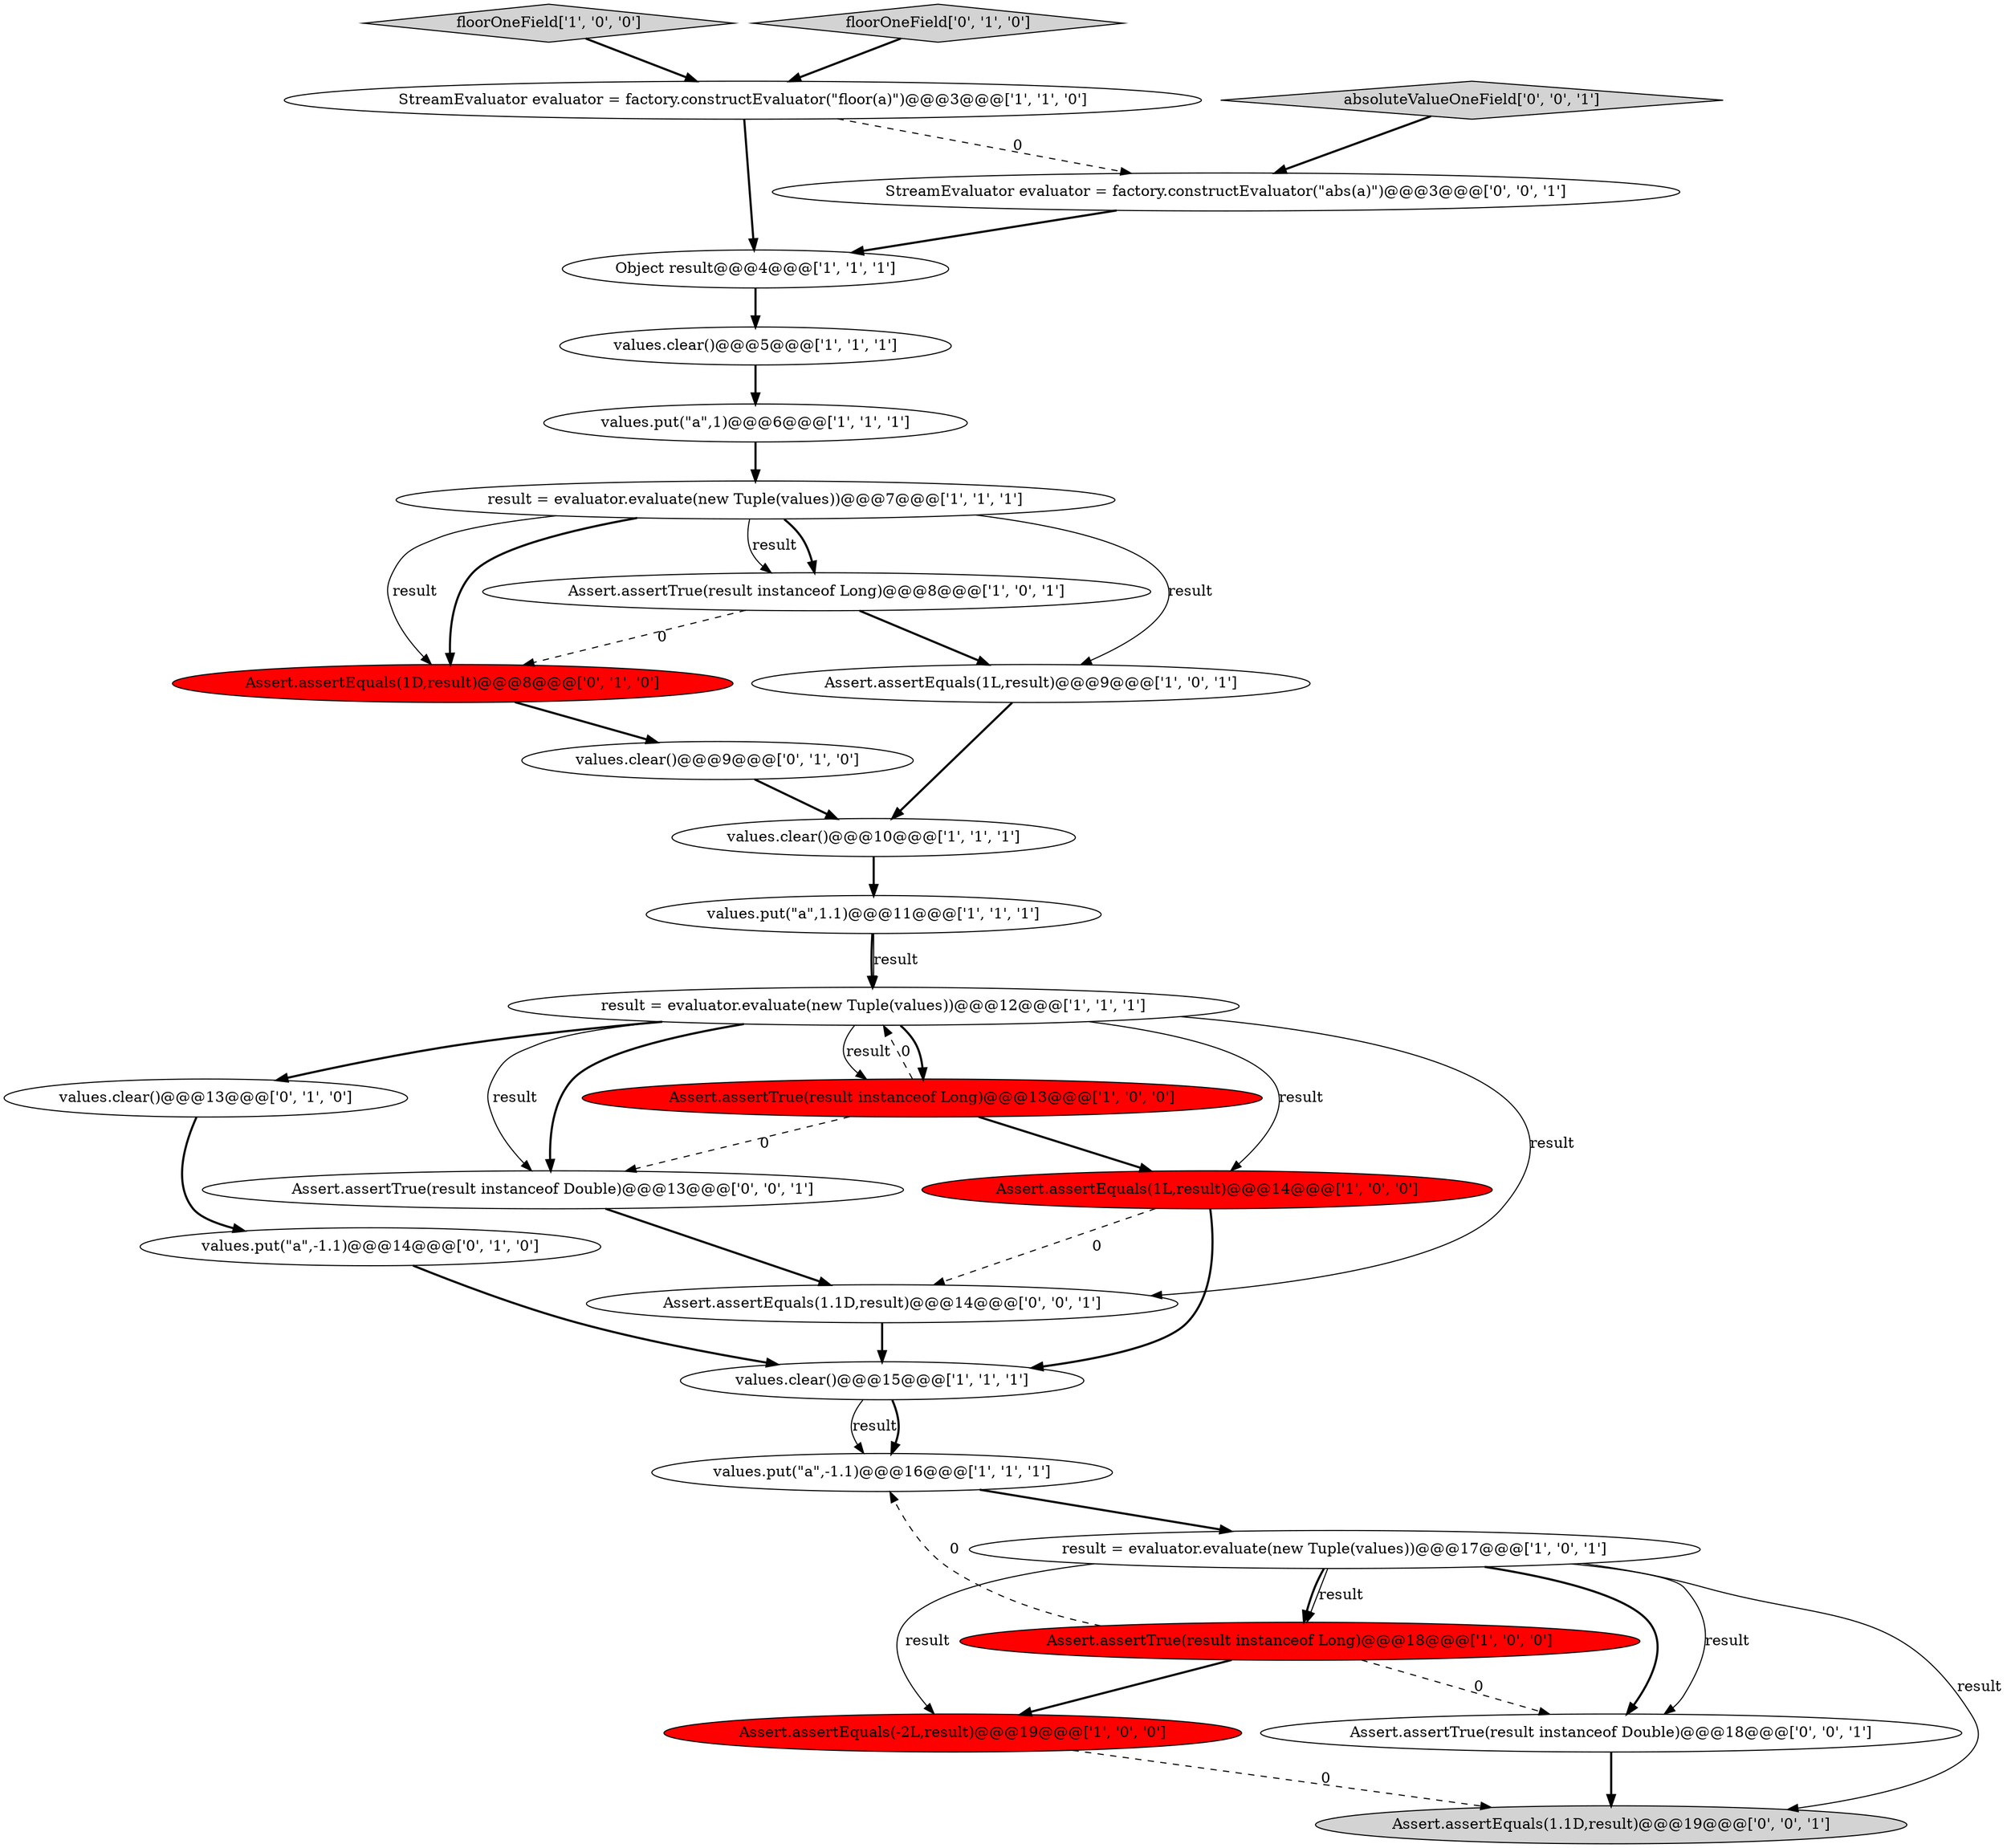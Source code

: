 digraph {
6 [style = filled, label = "values.clear()@@@15@@@['1', '1', '1']", fillcolor = white, shape = ellipse image = "AAA0AAABBB1BBB"];
9 [style = filled, label = "result = evaluator.evaluate(new Tuple(values))@@@12@@@['1', '1', '1']", fillcolor = white, shape = ellipse image = "AAA0AAABBB1BBB"];
20 [style = filled, label = "values.put(\"a\",-1.1)@@@14@@@['0', '1', '0']", fillcolor = white, shape = ellipse image = "AAA0AAABBB2BBB"];
22 [style = filled, label = "values.clear()@@@9@@@['0', '1', '0']", fillcolor = white, shape = ellipse image = "AAA0AAABBB2BBB"];
18 [style = filled, label = "values.clear()@@@13@@@['0', '1', '0']", fillcolor = white, shape = ellipse image = "AAA0AAABBB2BBB"];
2 [style = filled, label = "floorOneField['1', '0', '0']", fillcolor = lightgray, shape = diamond image = "AAA0AAABBB1BBB"];
13 [style = filled, label = "Object result@@@4@@@['1', '1', '1']", fillcolor = white, shape = ellipse image = "AAA0AAABBB1BBB"];
28 [style = filled, label = "Assert.assertEquals(1.1D,result)@@@19@@@['0', '0', '1']", fillcolor = lightgray, shape = ellipse image = "AAA0AAABBB3BBB"];
5 [style = filled, label = "Assert.assertEquals(1L,result)@@@9@@@['1', '0', '1']", fillcolor = white, shape = ellipse image = "AAA0AAABBB1BBB"];
11 [style = filled, label = "values.put(\"a\",-1.1)@@@16@@@['1', '1', '1']", fillcolor = white, shape = ellipse image = "AAA0AAABBB1BBB"];
10 [style = filled, label = "values.put(\"a\",1)@@@6@@@['1', '1', '1']", fillcolor = white, shape = ellipse image = "AAA0AAABBB1BBB"];
24 [style = filled, label = "absoluteValueOneField['0', '0', '1']", fillcolor = lightgray, shape = diamond image = "AAA0AAABBB3BBB"];
3 [style = filled, label = "Assert.assertEquals(1L,result)@@@14@@@['1', '0', '0']", fillcolor = red, shape = ellipse image = "AAA1AAABBB1BBB"];
19 [style = filled, label = "Assert.assertEquals(1D,result)@@@8@@@['0', '1', '0']", fillcolor = red, shape = ellipse image = "AAA1AAABBB2BBB"];
21 [style = filled, label = "floorOneField['0', '1', '0']", fillcolor = lightgray, shape = diamond image = "AAA0AAABBB2BBB"];
7 [style = filled, label = "result = evaluator.evaluate(new Tuple(values))@@@7@@@['1', '1', '1']", fillcolor = white, shape = ellipse image = "AAA0AAABBB1BBB"];
15 [style = filled, label = "Assert.assertTrue(result instanceof Long)@@@13@@@['1', '0', '0']", fillcolor = red, shape = ellipse image = "AAA1AAABBB1BBB"];
17 [style = filled, label = "Assert.assertTrue(result instanceof Long)@@@18@@@['1', '0', '0']", fillcolor = red, shape = ellipse image = "AAA1AAABBB1BBB"];
12 [style = filled, label = "result = evaluator.evaluate(new Tuple(values))@@@17@@@['1', '0', '1']", fillcolor = white, shape = ellipse image = "AAA0AAABBB1BBB"];
8 [style = filled, label = "Assert.assertEquals(-2L,result)@@@19@@@['1', '0', '0']", fillcolor = red, shape = ellipse image = "AAA1AAABBB1BBB"];
4 [style = filled, label = "values.clear()@@@5@@@['1', '1', '1']", fillcolor = white, shape = ellipse image = "AAA0AAABBB1BBB"];
0 [style = filled, label = "Assert.assertTrue(result instanceof Long)@@@8@@@['1', '0', '1']", fillcolor = white, shape = ellipse image = "AAA0AAABBB1BBB"];
14 [style = filled, label = "values.clear()@@@10@@@['1', '1', '1']", fillcolor = white, shape = ellipse image = "AAA0AAABBB1BBB"];
26 [style = filled, label = "Assert.assertTrue(result instanceof Double)@@@18@@@['0', '0', '1']", fillcolor = white, shape = ellipse image = "AAA0AAABBB3BBB"];
16 [style = filled, label = "StreamEvaluator evaluator = factory.constructEvaluator(\"floor(a)\")@@@3@@@['1', '1', '0']", fillcolor = white, shape = ellipse image = "AAA0AAABBB1BBB"];
27 [style = filled, label = "Assert.assertTrue(result instanceof Double)@@@13@@@['0', '0', '1']", fillcolor = white, shape = ellipse image = "AAA0AAABBB3BBB"];
23 [style = filled, label = "Assert.assertEquals(1.1D,result)@@@14@@@['0', '0', '1']", fillcolor = white, shape = ellipse image = "AAA0AAABBB3BBB"];
25 [style = filled, label = "StreamEvaluator evaluator = factory.constructEvaluator(\"abs(a)\")@@@3@@@['0', '0', '1']", fillcolor = white, shape = ellipse image = "AAA0AAABBB3BBB"];
1 [style = filled, label = "values.put(\"a\",1.1)@@@11@@@['1', '1', '1']", fillcolor = white, shape = ellipse image = "AAA0AAABBB1BBB"];
4->10 [style = bold, label=""];
17->8 [style = bold, label=""];
9->27 [style = solid, label="result"];
12->26 [style = solid, label="result"];
12->28 [style = solid, label="result"];
16->13 [style = bold, label=""];
12->17 [style = solid, label="result"];
15->9 [style = dashed, label="0"];
25->13 [style = bold, label=""];
0->19 [style = dashed, label="0"];
16->25 [style = dashed, label="0"];
12->17 [style = bold, label=""];
12->8 [style = solid, label="result"];
3->6 [style = bold, label=""];
7->0 [style = bold, label=""];
11->12 [style = bold, label=""];
7->5 [style = solid, label="result"];
12->26 [style = bold, label=""];
20->6 [style = bold, label=""];
5->14 [style = bold, label=""];
8->28 [style = dashed, label="0"];
15->3 [style = bold, label=""];
10->7 [style = bold, label=""];
1->9 [style = bold, label=""];
14->1 [style = bold, label=""];
17->11 [style = dashed, label="0"];
9->27 [style = bold, label=""];
3->23 [style = dashed, label="0"];
9->23 [style = solid, label="result"];
18->20 [style = bold, label=""];
9->18 [style = bold, label=""];
1->9 [style = solid, label="result"];
6->11 [style = solid, label="result"];
7->0 [style = solid, label="result"];
7->19 [style = solid, label="result"];
9->15 [style = bold, label=""];
24->25 [style = bold, label=""];
6->11 [style = bold, label=""];
23->6 [style = bold, label=""];
21->16 [style = bold, label=""];
17->26 [style = dashed, label="0"];
27->23 [style = bold, label=""];
15->27 [style = dashed, label="0"];
26->28 [style = bold, label=""];
22->14 [style = bold, label=""];
9->15 [style = solid, label="result"];
9->3 [style = solid, label="result"];
7->19 [style = bold, label=""];
19->22 [style = bold, label=""];
0->5 [style = bold, label=""];
13->4 [style = bold, label=""];
2->16 [style = bold, label=""];
}
